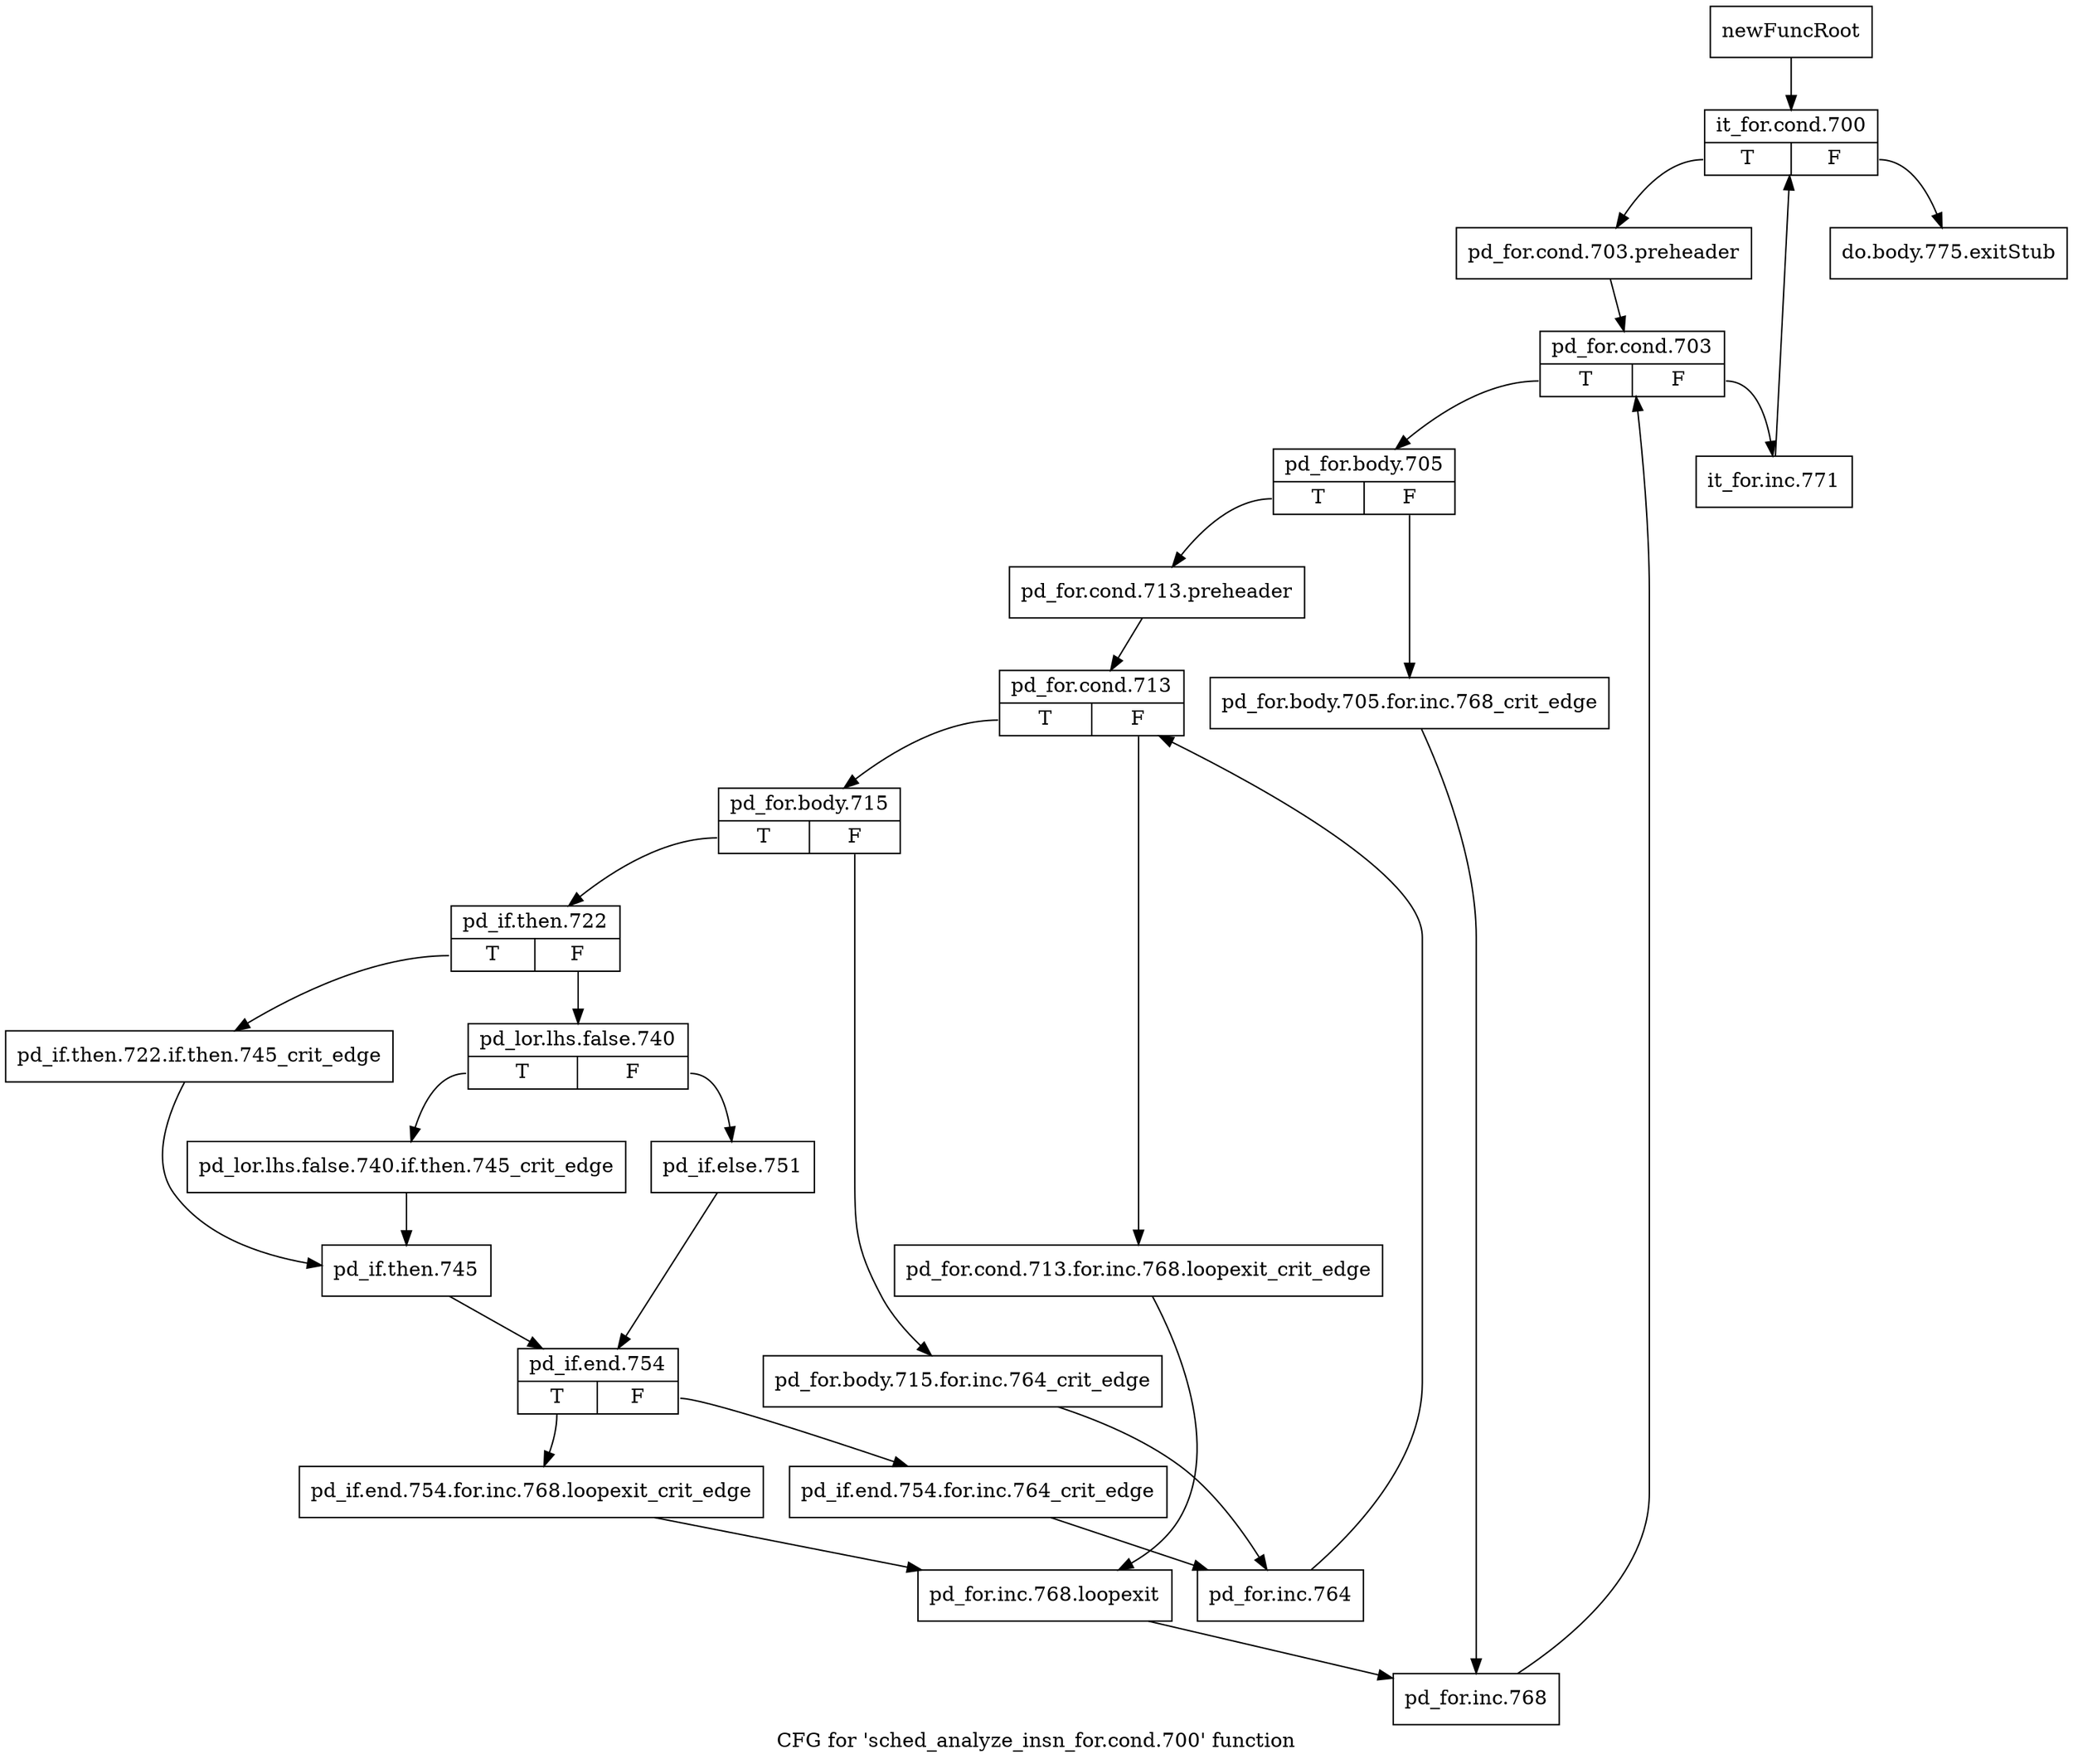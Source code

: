 digraph "CFG for 'sched_analyze_insn_for.cond.700' function" {
	label="CFG for 'sched_analyze_insn_for.cond.700' function";

	Node0xc179e00 [shape=record,label="{newFuncRoot}"];
	Node0xc179e00 -> Node0xc179ea0;
	Node0xc179e50 [shape=record,label="{do.body.775.exitStub}"];
	Node0xc179ea0 [shape=record,label="{it_for.cond.700|{<s0>T|<s1>F}}"];
	Node0xc179ea0:s0 -> Node0xc179ef0;
	Node0xc179ea0:s1 -> Node0xc179e50;
	Node0xc179ef0 [shape=record,label="{pd_for.cond.703.preheader}"];
	Node0xc179ef0 -> Node0xc179f40;
	Node0xc179f40 [shape=record,label="{pd_for.cond.703|{<s0>T|<s1>F}}"];
	Node0xc179f40:s0 -> Node0xc179fe0;
	Node0xc179f40:s1 -> Node0xc179f90;
	Node0xc179f90 [shape=record,label="{it_for.inc.771}"];
	Node0xc179f90 -> Node0xc179ea0;
	Node0xc179fe0 [shape=record,label="{pd_for.body.705|{<s0>T|<s1>F}}"];
	Node0xc179fe0:s0 -> Node0xc17a080;
	Node0xc179fe0:s1 -> Node0xc17a030;
	Node0xc17a030 [shape=record,label="{pd_for.body.705.for.inc.768_crit_edge}"];
	Node0xc17a030 -> Node0xc17a580;
	Node0xc17a080 [shape=record,label="{pd_for.cond.713.preheader}"];
	Node0xc17a080 -> Node0xc17a0d0;
	Node0xc17a0d0 [shape=record,label="{pd_for.cond.713|{<s0>T|<s1>F}}"];
	Node0xc17a0d0:s0 -> Node0xc17a170;
	Node0xc17a0d0:s1 -> Node0xc17a120;
	Node0xc17a120 [shape=record,label="{pd_for.cond.713.for.inc.768.loopexit_crit_edge}"];
	Node0xc17a120 -> Node0xc17a530;
	Node0xc17a170 [shape=record,label="{pd_for.body.715|{<s0>T|<s1>F}}"];
	Node0xc17a170:s0 -> Node0xc17a210;
	Node0xc17a170:s1 -> Node0xc17a1c0;
	Node0xc17a1c0 [shape=record,label="{pd_for.body.715.for.inc.764_crit_edge}"];
	Node0xc17a1c0 -> Node0xc17a490;
	Node0xc17a210 [shape=record,label="{pd_if.then.722|{<s0>T|<s1>F}}"];
	Node0xc17a210:s0 -> Node0xc17a350;
	Node0xc17a210:s1 -> Node0xc17a260;
	Node0xc17a260 [shape=record,label="{pd_lor.lhs.false.740|{<s0>T|<s1>F}}"];
	Node0xc17a260:s0 -> Node0xc17a300;
	Node0xc17a260:s1 -> Node0xc17a2b0;
	Node0xc17a2b0 [shape=record,label="{pd_if.else.751}"];
	Node0xc17a2b0 -> Node0xc17a3f0;
	Node0xc17a300 [shape=record,label="{pd_lor.lhs.false.740.if.then.745_crit_edge}"];
	Node0xc17a300 -> Node0xc17a3a0;
	Node0xc17a350 [shape=record,label="{pd_if.then.722.if.then.745_crit_edge}"];
	Node0xc17a350 -> Node0xc17a3a0;
	Node0xc17a3a0 [shape=record,label="{pd_if.then.745}"];
	Node0xc17a3a0 -> Node0xc17a3f0;
	Node0xc17a3f0 [shape=record,label="{pd_if.end.754|{<s0>T|<s1>F}}"];
	Node0xc17a3f0:s0 -> Node0xc17a4e0;
	Node0xc17a3f0:s1 -> Node0xc17a440;
	Node0xc17a440 [shape=record,label="{pd_if.end.754.for.inc.764_crit_edge}"];
	Node0xc17a440 -> Node0xc17a490;
	Node0xc17a490 [shape=record,label="{pd_for.inc.764}"];
	Node0xc17a490 -> Node0xc17a0d0;
	Node0xc17a4e0 [shape=record,label="{pd_if.end.754.for.inc.768.loopexit_crit_edge}"];
	Node0xc17a4e0 -> Node0xc17a530;
	Node0xc17a530 [shape=record,label="{pd_for.inc.768.loopexit}"];
	Node0xc17a530 -> Node0xc17a580;
	Node0xc17a580 [shape=record,label="{pd_for.inc.768}"];
	Node0xc17a580 -> Node0xc179f40;
}
